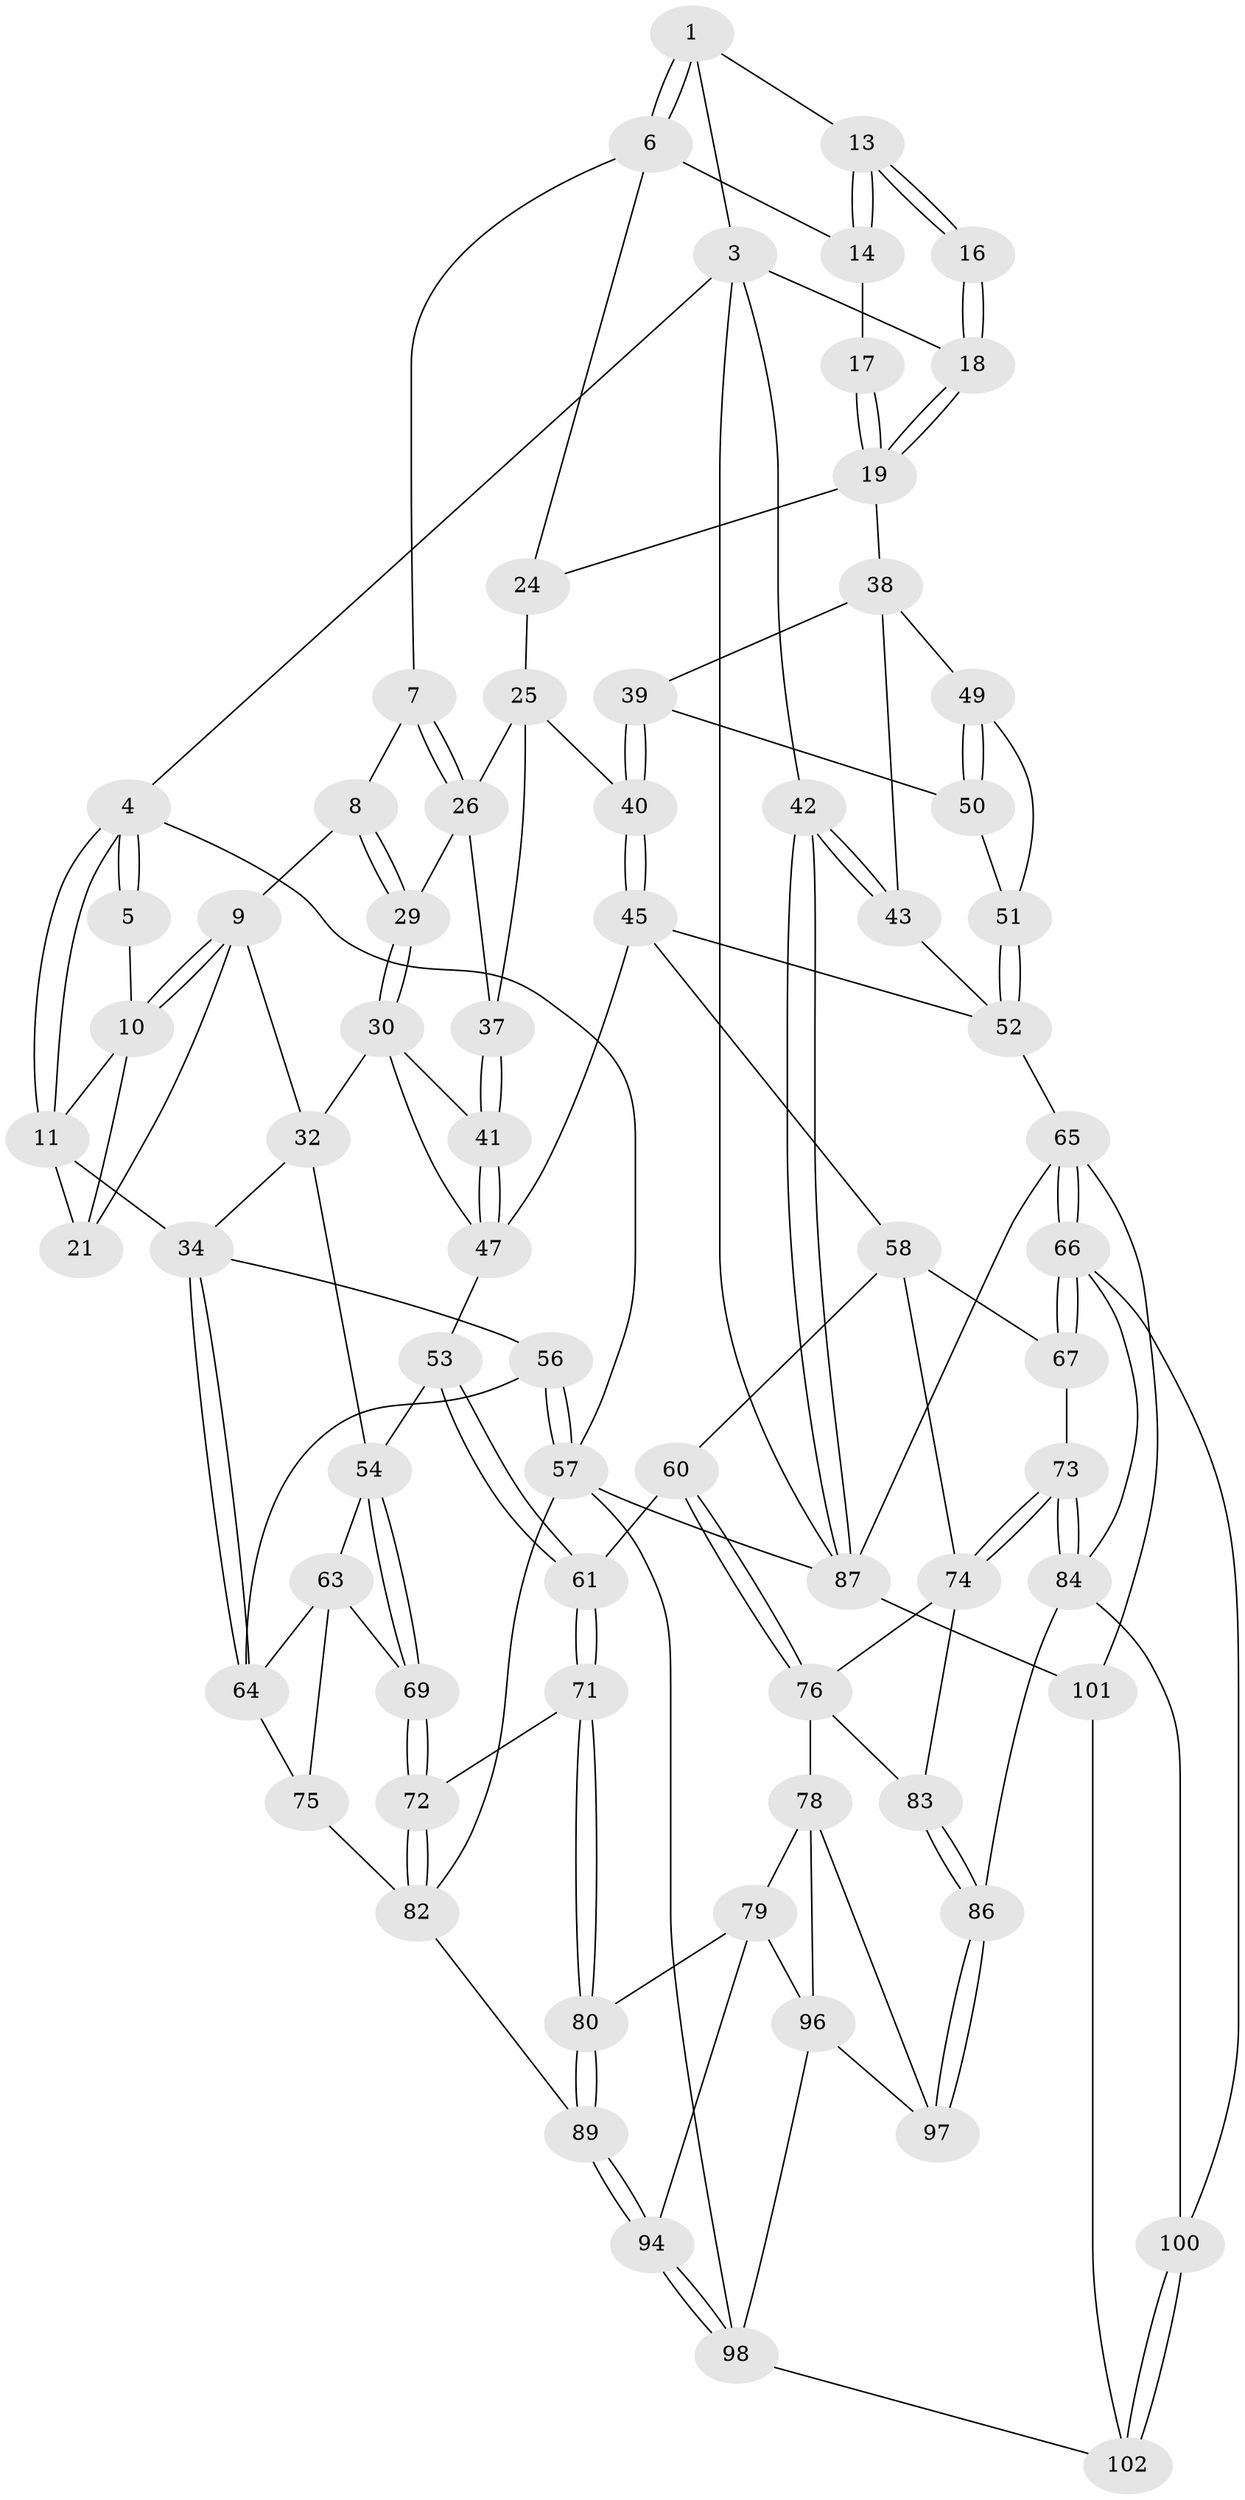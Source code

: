 // original degree distribution, {3: 0.028846153846153848, 4: 0.20192307692307693, 6: 0.20192307692307693, 5: 0.5673076923076923}
// Generated by graph-tools (version 1.1) at 2025/12/02/27/25 16:12:00]
// undirected, 72 vertices, 163 edges
graph export_dot {
graph [start="1"]
  node [color=gray90,style=filled];
  1 [pos="+0.541448046246767+0",super="+2"];
  3 [pos="+1+0",super="+22"];
  4 [pos="+0+0"];
  5 [pos="+0.3807384593551133+0"];
  6 [pos="+0.553586247386421+0.01747658407781947",super="+15"];
  7 [pos="+0.5087489691445298+0.142655646105134"];
  8 [pos="+0.4180581750013592+0.18505823174466957"];
  9 [pos="+0.4158112372541633+0.18467200760691263",super="+20"];
  10 [pos="+0.3680586752014573+0",super="+12"];
  11 [pos="+0+0.05843786600793757",super="+27"];
  13 [pos="+0.7901588614526593+0.01459975233528715"];
  14 [pos="+0.7831895781122181+0.045318800558890024"];
  16 [pos="+0.9450253218334288+0.08159112528064932"];
  17 [pos="+0.8949074096109066+0.12265083818486676"];
  18 [pos="+1+0.184448760389451"];
  19 [pos="+1+0.23883981537227866",super="+23"];
  21 [pos="+0.32248017879440843+0.19209838910222918"];
  24 [pos="+0.7277055378465563+0.1922712972815755"];
  25 [pos="+0.7134049715620105+0.20474129347255965",super="+36"];
  26 [pos="+0.6970742721208307+0.2046762119621373",super="+28"];
  29 [pos="+0.4847923175194378+0.2767642347074262"];
  30 [pos="+0.4325373742435998+0.3979198005354666",super="+31"];
  32 [pos="+0.27684097272237373+0.36059857432317766",super="+33"];
  34 [pos="+0+0.3811201759557885",super="+35"];
  37 [pos="+0.5595917043754938+0.3699489869675411"];
  38 [pos="+0.8983721952462974+0.3393604613001426",super="+44"];
  39 [pos="+0.8045611372238919+0.4095662031209838"];
  40 [pos="+0.7336388367147363+0.4226921053710859"];
  41 [pos="+0.5491398493617097+0.4040056850276621"];
  42 [pos="+1+0.628501642863238"];
  43 [pos="+1+0.6289168623351667"];
  45 [pos="+0.6911117912033837+0.5314542980314394",super="+46"];
  47 [pos="+0.5754551712563852+0.48470722411924033",super="+48"];
  49 [pos="+0.9525488541426715+0.507165687928708"];
  50 [pos="+0.8350607652802909+0.43804821902756474"];
  51 [pos="+0.8424057503877761+0.4947745673822741"];
  52 [pos="+0.7306621957807312+0.5445393116411122",super="+62"];
  53 [pos="+0.39598196148998294+0.5794334740518513"];
  54 [pos="+0.2773463521206306+0.6073749808610095",super="+55"];
  56 [pos="+0+0.9152585042748007"];
  57 [pos="+0+1",super="+92"];
  58 [pos="+0.6422204083456867+0.5940767110360902",super="+59"];
  60 [pos="+0.5241088130597824+0.6588660536614452"];
  61 [pos="+0.4619680399866473+0.6528487399917825"];
  63 [pos="+0.14649466654262713+0.624962513211723",super="+70"];
  64 [pos="+0.08905146250055632+0.6964539352357496",super="+68"];
  65 [pos="+0.8407288348260015+0.7935091058110418",super="+88"];
  66 [pos="+0.8390961476640204+0.7933241028784339",super="+91"];
  67 [pos="+0.6655306957027605+0.6442788358183367"];
  69 [pos="+0.2756039821832722+0.6537206483034451"];
  71 [pos="+0.383332819416426+0.7830283221469484"];
  72 [pos="+0.32765030929857514+0.7495509405938656"];
  73 [pos="+0.6372382014195348+0.8131776276019119"];
  74 [pos="+0.5881314887948997+0.7927578490174787",super="+81"];
  75 [pos="+0.17035175228902383+0.7959055104518922"];
  76 [pos="+0.5066074509628629+0.7729182156420008",super="+77"];
  78 [pos="+0.4022612296377145+0.8112650443614587",super="+95"];
  79 [pos="+0.39141593839895494+0.8037428927786991",super="+93"];
  80 [pos="+0.38472671273870696+0.789097942166368"];
  82 [pos="+0.1866420390055584+0.8048349152579644",super="+90"];
  83 [pos="+0.48977319741100805+0.8586512045117441"];
  84 [pos="+0.651147449251045+0.832452932622327",super="+85"];
  86 [pos="+0.553857199590524+1"];
  87 [pos="+1+1",super="+99"];
  89 [pos="+0.23150663075688527+0.8485328467690463"];
  94 [pos="+0.2856516984138923+0.9281534645058295"];
  96 [pos="+0.3669348745859165+0.9353658489563808",super="+103"];
  97 [pos="+0.46525693831370296+0.9662108381056815"];
  98 [pos="+0.12651828721909633+1",super="+104"];
  100 [pos="+0.630513543605653+1"];
  101 [pos="+0.7943764910966069+1"];
  102 [pos="+0.6328505600350978+1"];
  1 -- 6;
  1 -- 6;
  1 -- 3;
  1 -- 13;
  3 -- 4;
  3 -- 18;
  3 -- 42;
  3 -- 87;
  4 -- 5;
  4 -- 5;
  4 -- 11;
  4 -- 11;
  4 -- 57;
  5 -- 10;
  6 -- 7;
  6 -- 24;
  6 -- 14;
  7 -- 8;
  7 -- 26;
  7 -- 26;
  8 -- 9;
  8 -- 29;
  8 -- 29;
  9 -- 10;
  9 -- 10;
  9 -- 32;
  9 -- 21;
  10 -- 11;
  10 -- 21;
  11 -- 34;
  11 -- 21;
  13 -- 14;
  13 -- 14;
  13 -- 16;
  13 -- 16;
  14 -- 17;
  16 -- 18;
  16 -- 18;
  17 -- 19;
  17 -- 19;
  18 -- 19;
  18 -- 19;
  19 -- 24;
  19 -- 38;
  24 -- 25;
  25 -- 26;
  25 -- 40;
  25 -- 37;
  26 -- 29;
  26 -- 37;
  29 -- 30;
  29 -- 30;
  30 -- 41;
  30 -- 32;
  30 -- 47;
  32 -- 34;
  32 -- 54;
  34 -- 64;
  34 -- 64;
  34 -- 56;
  37 -- 41;
  37 -- 41;
  38 -- 39;
  38 -- 49;
  38 -- 43;
  39 -- 40;
  39 -- 40;
  39 -- 50;
  40 -- 45;
  40 -- 45;
  41 -- 47;
  41 -- 47;
  42 -- 43;
  42 -- 43;
  42 -- 87;
  42 -- 87;
  43 -- 52;
  45 -- 52;
  45 -- 58;
  45 -- 47;
  47 -- 53;
  49 -- 50;
  49 -- 50;
  49 -- 51;
  50 -- 51;
  51 -- 52;
  51 -- 52;
  52 -- 65;
  53 -- 54;
  53 -- 61;
  53 -- 61;
  54 -- 69;
  54 -- 69;
  54 -- 63;
  56 -- 57;
  56 -- 57;
  56 -- 64;
  57 -- 82;
  57 -- 98;
  57 -- 87;
  58 -- 67;
  58 -- 60;
  58 -- 74;
  60 -- 61;
  60 -- 76;
  60 -- 76;
  61 -- 71;
  61 -- 71;
  63 -- 64;
  63 -- 75;
  63 -- 69;
  64 -- 75;
  65 -- 66;
  65 -- 66;
  65 -- 101;
  65 -- 87;
  66 -- 67;
  66 -- 67;
  66 -- 100;
  66 -- 84;
  67 -- 73;
  69 -- 72;
  69 -- 72;
  71 -- 72;
  71 -- 80;
  71 -- 80;
  72 -- 82;
  72 -- 82;
  73 -- 74;
  73 -- 74;
  73 -- 84;
  73 -- 84;
  74 -- 83;
  74 -- 76;
  75 -- 82;
  76 -- 83;
  76 -- 78;
  78 -- 79;
  78 -- 96;
  78 -- 97;
  79 -- 80;
  79 -- 96;
  79 -- 94;
  80 -- 89;
  80 -- 89;
  82 -- 89;
  83 -- 86;
  83 -- 86;
  84 -- 100;
  84 -- 86;
  86 -- 97;
  86 -- 97;
  87 -- 101;
  89 -- 94;
  89 -- 94;
  94 -- 98;
  94 -- 98;
  96 -- 97;
  96 -- 98;
  98 -- 102;
  100 -- 102;
  100 -- 102;
  101 -- 102;
}
